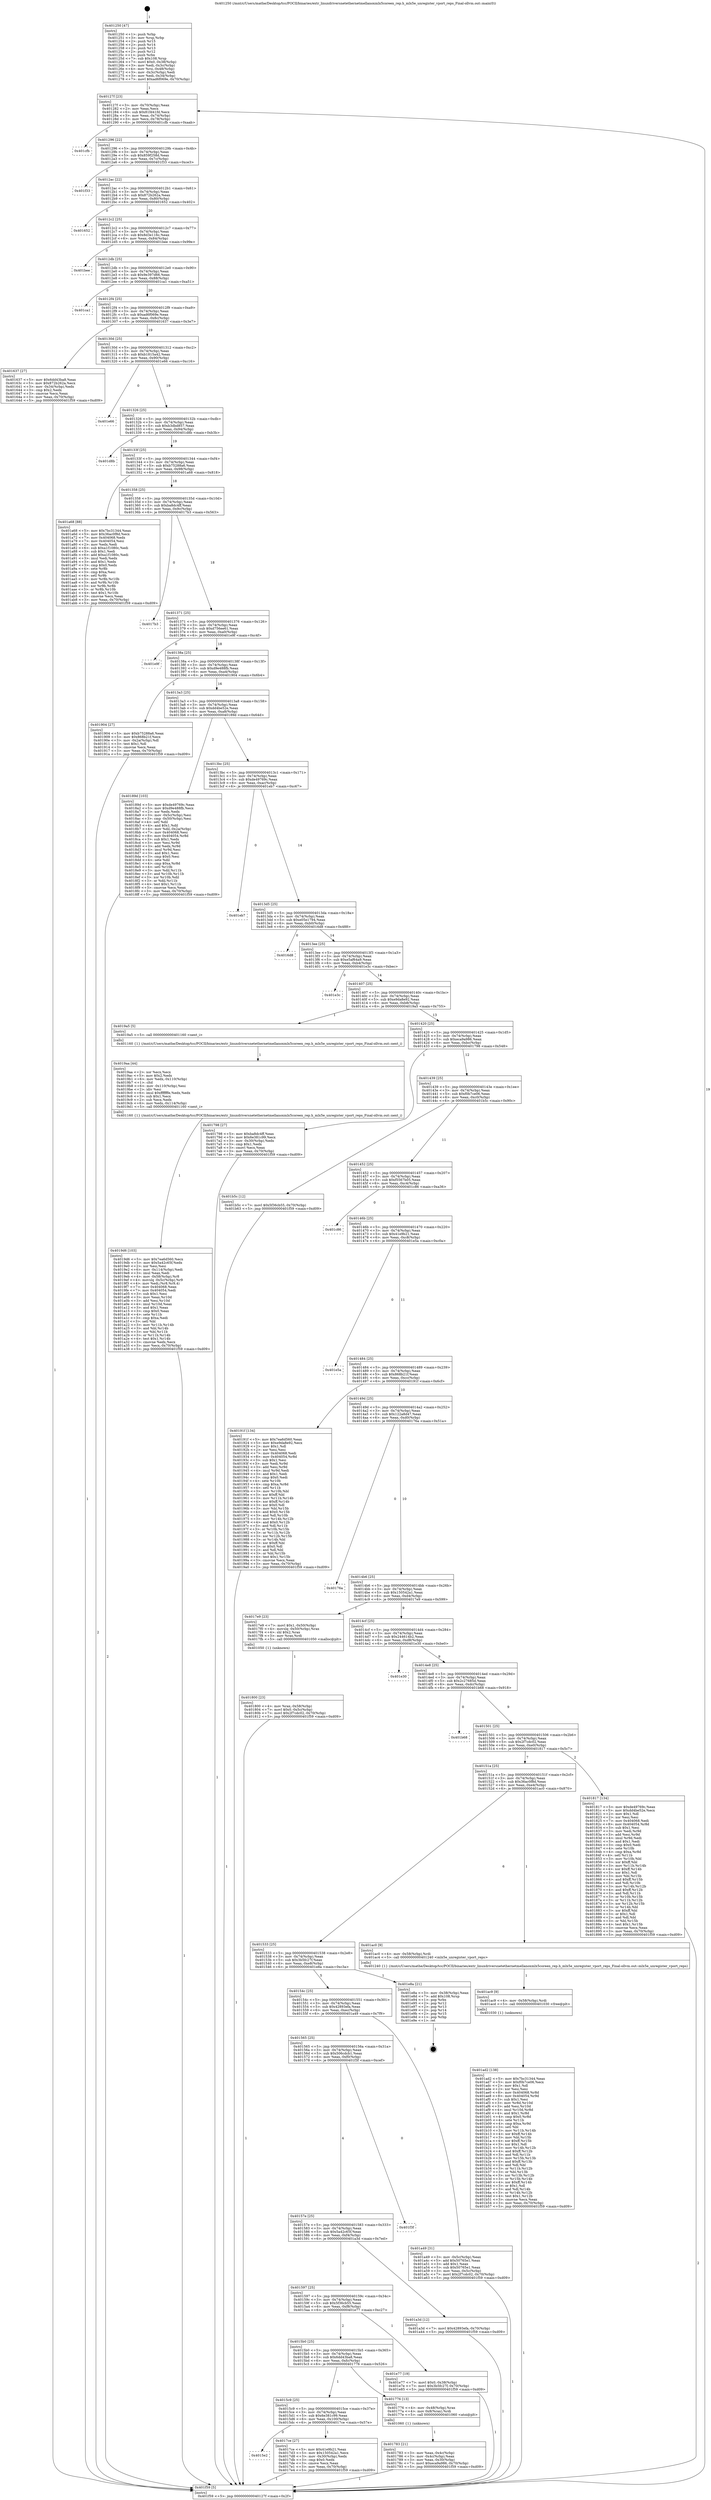 digraph "0x401250" {
  label = "0x401250 (/mnt/c/Users/mathe/Desktop/tcc/POCII/binaries/extr_linuxdriversnetethernetmellanoxmlx5coreen_rep.h_mlx5e_unregister_vport_reps_Final-ollvm.out::main(0))"
  labelloc = "t"
  node[shape=record]

  Entry [label="",width=0.3,height=0.3,shape=circle,fillcolor=black,style=filled]
  "0x40127f" [label="{
     0x40127f [23]\l
     | [instrs]\l
     &nbsp;&nbsp;0x40127f \<+3\>: mov -0x70(%rbp),%eax\l
     &nbsp;&nbsp;0x401282 \<+2\>: mov %eax,%ecx\l
     &nbsp;&nbsp;0x401284 \<+6\>: sub $0x81fd41fd,%ecx\l
     &nbsp;&nbsp;0x40128a \<+3\>: mov %eax,-0x74(%rbp)\l
     &nbsp;&nbsp;0x40128d \<+3\>: mov %ecx,-0x78(%rbp)\l
     &nbsp;&nbsp;0x401290 \<+6\>: je 0000000000401cfb \<main+0xaab\>\l
  }"]
  "0x401cfb" [label="{
     0x401cfb\l
  }", style=dashed]
  "0x401296" [label="{
     0x401296 [22]\l
     | [instrs]\l
     &nbsp;&nbsp;0x401296 \<+5\>: jmp 000000000040129b \<main+0x4b\>\l
     &nbsp;&nbsp;0x40129b \<+3\>: mov -0x74(%rbp),%eax\l
     &nbsp;&nbsp;0x40129e \<+5\>: sub $0x859f258d,%eax\l
     &nbsp;&nbsp;0x4012a3 \<+3\>: mov %eax,-0x7c(%rbp)\l
     &nbsp;&nbsp;0x4012a6 \<+6\>: je 0000000000401f33 \<main+0xce3\>\l
  }"]
  Exit [label="",width=0.3,height=0.3,shape=circle,fillcolor=black,style=filled,peripheries=2]
  "0x401f33" [label="{
     0x401f33\l
  }", style=dashed]
  "0x4012ac" [label="{
     0x4012ac [22]\l
     | [instrs]\l
     &nbsp;&nbsp;0x4012ac \<+5\>: jmp 00000000004012b1 \<main+0x61\>\l
     &nbsp;&nbsp;0x4012b1 \<+3\>: mov -0x74(%rbp),%eax\l
     &nbsp;&nbsp;0x4012b4 \<+5\>: sub $0x872b262a,%eax\l
     &nbsp;&nbsp;0x4012b9 \<+3\>: mov %eax,-0x80(%rbp)\l
     &nbsp;&nbsp;0x4012bc \<+6\>: je 0000000000401652 \<main+0x402\>\l
  }"]
  "0x401ad2" [label="{
     0x401ad2 [138]\l
     | [instrs]\l
     &nbsp;&nbsp;0x401ad2 \<+5\>: mov $0x7bc31344,%eax\l
     &nbsp;&nbsp;0x401ad7 \<+5\>: mov $0xf0b7ce06,%ecx\l
     &nbsp;&nbsp;0x401adc \<+2\>: mov $0x1,%dl\l
     &nbsp;&nbsp;0x401ade \<+2\>: xor %esi,%esi\l
     &nbsp;&nbsp;0x401ae0 \<+8\>: mov 0x404068,%r8d\l
     &nbsp;&nbsp;0x401ae8 \<+8\>: mov 0x404054,%r9d\l
     &nbsp;&nbsp;0x401af0 \<+3\>: sub $0x1,%esi\l
     &nbsp;&nbsp;0x401af3 \<+3\>: mov %r8d,%r10d\l
     &nbsp;&nbsp;0x401af6 \<+3\>: add %esi,%r10d\l
     &nbsp;&nbsp;0x401af9 \<+4\>: imul %r10d,%r8d\l
     &nbsp;&nbsp;0x401afd \<+4\>: and $0x1,%r8d\l
     &nbsp;&nbsp;0x401b01 \<+4\>: cmp $0x0,%r8d\l
     &nbsp;&nbsp;0x401b05 \<+4\>: sete %r11b\l
     &nbsp;&nbsp;0x401b09 \<+4\>: cmp $0xa,%r9d\l
     &nbsp;&nbsp;0x401b0d \<+3\>: setl %bl\l
     &nbsp;&nbsp;0x401b10 \<+3\>: mov %r11b,%r14b\l
     &nbsp;&nbsp;0x401b13 \<+4\>: xor $0xff,%r14b\l
     &nbsp;&nbsp;0x401b17 \<+3\>: mov %bl,%r15b\l
     &nbsp;&nbsp;0x401b1a \<+4\>: xor $0xff,%r15b\l
     &nbsp;&nbsp;0x401b1e \<+3\>: xor $0x1,%dl\l
     &nbsp;&nbsp;0x401b21 \<+3\>: mov %r14b,%r12b\l
     &nbsp;&nbsp;0x401b24 \<+4\>: and $0xff,%r12b\l
     &nbsp;&nbsp;0x401b28 \<+3\>: and %dl,%r11b\l
     &nbsp;&nbsp;0x401b2b \<+3\>: mov %r15b,%r13b\l
     &nbsp;&nbsp;0x401b2e \<+4\>: and $0xff,%r13b\l
     &nbsp;&nbsp;0x401b32 \<+2\>: and %dl,%bl\l
     &nbsp;&nbsp;0x401b34 \<+3\>: or %r11b,%r12b\l
     &nbsp;&nbsp;0x401b37 \<+3\>: or %bl,%r13b\l
     &nbsp;&nbsp;0x401b3a \<+3\>: xor %r13b,%r12b\l
     &nbsp;&nbsp;0x401b3d \<+3\>: or %r15b,%r14b\l
     &nbsp;&nbsp;0x401b40 \<+4\>: xor $0xff,%r14b\l
     &nbsp;&nbsp;0x401b44 \<+3\>: or $0x1,%dl\l
     &nbsp;&nbsp;0x401b47 \<+3\>: and %dl,%r14b\l
     &nbsp;&nbsp;0x401b4a \<+3\>: or %r14b,%r12b\l
     &nbsp;&nbsp;0x401b4d \<+4\>: test $0x1,%r12b\l
     &nbsp;&nbsp;0x401b51 \<+3\>: cmovne %ecx,%eax\l
     &nbsp;&nbsp;0x401b54 \<+3\>: mov %eax,-0x70(%rbp)\l
     &nbsp;&nbsp;0x401b57 \<+5\>: jmp 0000000000401f59 \<main+0xd09\>\l
  }"]
  "0x401652" [label="{
     0x401652\l
  }", style=dashed]
  "0x4012c2" [label="{
     0x4012c2 [25]\l
     | [instrs]\l
     &nbsp;&nbsp;0x4012c2 \<+5\>: jmp 00000000004012c7 \<main+0x77\>\l
     &nbsp;&nbsp;0x4012c7 \<+3\>: mov -0x74(%rbp),%eax\l
     &nbsp;&nbsp;0x4012ca \<+5\>: sub $0x8d3e116c,%eax\l
     &nbsp;&nbsp;0x4012cf \<+6\>: mov %eax,-0x84(%rbp)\l
     &nbsp;&nbsp;0x4012d5 \<+6\>: je 0000000000401bee \<main+0x99e\>\l
  }"]
  "0x401ac9" [label="{
     0x401ac9 [9]\l
     | [instrs]\l
     &nbsp;&nbsp;0x401ac9 \<+4\>: mov -0x58(%rbp),%rdi\l
     &nbsp;&nbsp;0x401acd \<+5\>: call 0000000000401030 \<free@plt\>\l
     | [calls]\l
     &nbsp;&nbsp;0x401030 \{1\} (unknown)\l
  }"]
  "0x401bee" [label="{
     0x401bee\l
  }", style=dashed]
  "0x4012db" [label="{
     0x4012db [25]\l
     | [instrs]\l
     &nbsp;&nbsp;0x4012db \<+5\>: jmp 00000000004012e0 \<main+0x90\>\l
     &nbsp;&nbsp;0x4012e0 \<+3\>: mov -0x74(%rbp),%eax\l
     &nbsp;&nbsp;0x4012e3 \<+5\>: sub $0x9e397d66,%eax\l
     &nbsp;&nbsp;0x4012e8 \<+6\>: mov %eax,-0x88(%rbp)\l
     &nbsp;&nbsp;0x4012ee \<+6\>: je 0000000000401ca1 \<main+0xa51\>\l
  }"]
  "0x4019d6" [label="{
     0x4019d6 [103]\l
     | [instrs]\l
     &nbsp;&nbsp;0x4019d6 \<+5\>: mov $0x7ea6d560,%ecx\l
     &nbsp;&nbsp;0x4019db \<+5\>: mov $0x5a42c65f,%edx\l
     &nbsp;&nbsp;0x4019e0 \<+2\>: xor %esi,%esi\l
     &nbsp;&nbsp;0x4019e2 \<+6\>: mov -0x114(%rbp),%edi\l
     &nbsp;&nbsp;0x4019e8 \<+3\>: imul %eax,%edi\l
     &nbsp;&nbsp;0x4019eb \<+4\>: mov -0x58(%rbp),%r8\l
     &nbsp;&nbsp;0x4019ef \<+4\>: movslq -0x5c(%rbp),%r9\l
     &nbsp;&nbsp;0x4019f3 \<+4\>: mov %edi,(%r8,%r9,4)\l
     &nbsp;&nbsp;0x4019f7 \<+7\>: mov 0x404068,%eax\l
     &nbsp;&nbsp;0x4019fe \<+7\>: mov 0x404054,%edi\l
     &nbsp;&nbsp;0x401a05 \<+3\>: sub $0x1,%esi\l
     &nbsp;&nbsp;0x401a08 \<+3\>: mov %eax,%r10d\l
     &nbsp;&nbsp;0x401a0b \<+3\>: add %esi,%r10d\l
     &nbsp;&nbsp;0x401a0e \<+4\>: imul %r10d,%eax\l
     &nbsp;&nbsp;0x401a12 \<+3\>: and $0x1,%eax\l
     &nbsp;&nbsp;0x401a15 \<+3\>: cmp $0x0,%eax\l
     &nbsp;&nbsp;0x401a18 \<+4\>: sete %r11b\l
     &nbsp;&nbsp;0x401a1c \<+3\>: cmp $0xa,%edi\l
     &nbsp;&nbsp;0x401a1f \<+3\>: setl %bl\l
     &nbsp;&nbsp;0x401a22 \<+3\>: mov %r11b,%r14b\l
     &nbsp;&nbsp;0x401a25 \<+3\>: and %bl,%r14b\l
     &nbsp;&nbsp;0x401a28 \<+3\>: xor %bl,%r11b\l
     &nbsp;&nbsp;0x401a2b \<+3\>: or %r11b,%r14b\l
     &nbsp;&nbsp;0x401a2e \<+4\>: test $0x1,%r14b\l
     &nbsp;&nbsp;0x401a32 \<+3\>: cmovne %edx,%ecx\l
     &nbsp;&nbsp;0x401a35 \<+3\>: mov %ecx,-0x70(%rbp)\l
     &nbsp;&nbsp;0x401a38 \<+5\>: jmp 0000000000401f59 \<main+0xd09\>\l
  }"]
  "0x401ca1" [label="{
     0x401ca1\l
  }", style=dashed]
  "0x4012f4" [label="{
     0x4012f4 [25]\l
     | [instrs]\l
     &nbsp;&nbsp;0x4012f4 \<+5\>: jmp 00000000004012f9 \<main+0xa9\>\l
     &nbsp;&nbsp;0x4012f9 \<+3\>: mov -0x74(%rbp),%eax\l
     &nbsp;&nbsp;0x4012fc \<+5\>: sub $0xad6f069e,%eax\l
     &nbsp;&nbsp;0x401301 \<+6\>: mov %eax,-0x8c(%rbp)\l
     &nbsp;&nbsp;0x401307 \<+6\>: je 0000000000401637 \<main+0x3e7\>\l
  }"]
  "0x4019aa" [label="{
     0x4019aa [44]\l
     | [instrs]\l
     &nbsp;&nbsp;0x4019aa \<+2\>: xor %ecx,%ecx\l
     &nbsp;&nbsp;0x4019ac \<+5\>: mov $0x2,%edx\l
     &nbsp;&nbsp;0x4019b1 \<+6\>: mov %edx,-0x110(%rbp)\l
     &nbsp;&nbsp;0x4019b7 \<+1\>: cltd\l
     &nbsp;&nbsp;0x4019b8 \<+6\>: mov -0x110(%rbp),%esi\l
     &nbsp;&nbsp;0x4019be \<+2\>: idiv %esi\l
     &nbsp;&nbsp;0x4019c0 \<+6\>: imul $0xfffffffe,%edx,%edx\l
     &nbsp;&nbsp;0x4019c6 \<+3\>: sub $0x1,%ecx\l
     &nbsp;&nbsp;0x4019c9 \<+2\>: sub %ecx,%edx\l
     &nbsp;&nbsp;0x4019cb \<+6\>: mov %edx,-0x114(%rbp)\l
     &nbsp;&nbsp;0x4019d1 \<+5\>: call 0000000000401160 \<next_i\>\l
     | [calls]\l
     &nbsp;&nbsp;0x401160 \{1\} (/mnt/c/Users/mathe/Desktop/tcc/POCII/binaries/extr_linuxdriversnetethernetmellanoxmlx5coreen_rep.h_mlx5e_unregister_vport_reps_Final-ollvm.out::next_i)\l
  }"]
  "0x401637" [label="{
     0x401637 [27]\l
     | [instrs]\l
     &nbsp;&nbsp;0x401637 \<+5\>: mov $0x6dd43ba8,%eax\l
     &nbsp;&nbsp;0x40163c \<+5\>: mov $0x872b262a,%ecx\l
     &nbsp;&nbsp;0x401641 \<+3\>: mov -0x34(%rbp),%edx\l
     &nbsp;&nbsp;0x401644 \<+3\>: cmp $0x2,%edx\l
     &nbsp;&nbsp;0x401647 \<+3\>: cmovne %ecx,%eax\l
     &nbsp;&nbsp;0x40164a \<+3\>: mov %eax,-0x70(%rbp)\l
     &nbsp;&nbsp;0x40164d \<+5\>: jmp 0000000000401f59 \<main+0xd09\>\l
  }"]
  "0x40130d" [label="{
     0x40130d [25]\l
     | [instrs]\l
     &nbsp;&nbsp;0x40130d \<+5\>: jmp 0000000000401312 \<main+0xc2\>\l
     &nbsp;&nbsp;0x401312 \<+3\>: mov -0x74(%rbp),%eax\l
     &nbsp;&nbsp;0x401315 \<+5\>: sub $0xb1815a42,%eax\l
     &nbsp;&nbsp;0x40131a \<+6\>: mov %eax,-0x90(%rbp)\l
     &nbsp;&nbsp;0x401320 \<+6\>: je 0000000000401e66 \<main+0xc16\>\l
  }"]
  "0x401f59" [label="{
     0x401f59 [5]\l
     | [instrs]\l
     &nbsp;&nbsp;0x401f59 \<+5\>: jmp 000000000040127f \<main+0x2f\>\l
  }"]
  "0x401250" [label="{
     0x401250 [47]\l
     | [instrs]\l
     &nbsp;&nbsp;0x401250 \<+1\>: push %rbp\l
     &nbsp;&nbsp;0x401251 \<+3\>: mov %rsp,%rbp\l
     &nbsp;&nbsp;0x401254 \<+2\>: push %r15\l
     &nbsp;&nbsp;0x401256 \<+2\>: push %r14\l
     &nbsp;&nbsp;0x401258 \<+2\>: push %r13\l
     &nbsp;&nbsp;0x40125a \<+2\>: push %r12\l
     &nbsp;&nbsp;0x40125c \<+1\>: push %rbx\l
     &nbsp;&nbsp;0x40125d \<+7\>: sub $0x108,%rsp\l
     &nbsp;&nbsp;0x401264 \<+7\>: movl $0x0,-0x38(%rbp)\l
     &nbsp;&nbsp;0x40126b \<+3\>: mov %edi,-0x3c(%rbp)\l
     &nbsp;&nbsp;0x40126e \<+4\>: mov %rsi,-0x48(%rbp)\l
     &nbsp;&nbsp;0x401272 \<+3\>: mov -0x3c(%rbp),%edi\l
     &nbsp;&nbsp;0x401275 \<+3\>: mov %edi,-0x34(%rbp)\l
     &nbsp;&nbsp;0x401278 \<+7\>: movl $0xad6f069e,-0x70(%rbp)\l
  }"]
  "0x401800" [label="{
     0x401800 [23]\l
     | [instrs]\l
     &nbsp;&nbsp;0x401800 \<+4\>: mov %rax,-0x58(%rbp)\l
     &nbsp;&nbsp;0x401804 \<+7\>: movl $0x0,-0x5c(%rbp)\l
     &nbsp;&nbsp;0x40180b \<+7\>: movl $0x2f7cdc02,-0x70(%rbp)\l
     &nbsp;&nbsp;0x401812 \<+5\>: jmp 0000000000401f59 \<main+0xd09\>\l
  }"]
  "0x401e66" [label="{
     0x401e66\l
  }", style=dashed]
  "0x401326" [label="{
     0x401326 [25]\l
     | [instrs]\l
     &nbsp;&nbsp;0x401326 \<+5\>: jmp 000000000040132b \<main+0xdb\>\l
     &nbsp;&nbsp;0x40132b \<+3\>: mov -0x74(%rbp),%eax\l
     &nbsp;&nbsp;0x40132e \<+5\>: sub $0xb3dbd857,%eax\l
     &nbsp;&nbsp;0x401333 \<+6\>: mov %eax,-0x94(%rbp)\l
     &nbsp;&nbsp;0x401339 \<+6\>: je 0000000000401d8b \<main+0xb3b\>\l
  }"]
  "0x4015e2" [label="{
     0x4015e2\l
  }", style=dashed]
  "0x401d8b" [label="{
     0x401d8b\l
  }", style=dashed]
  "0x40133f" [label="{
     0x40133f [25]\l
     | [instrs]\l
     &nbsp;&nbsp;0x40133f \<+5\>: jmp 0000000000401344 \<main+0xf4\>\l
     &nbsp;&nbsp;0x401344 \<+3\>: mov -0x74(%rbp),%eax\l
     &nbsp;&nbsp;0x401347 \<+5\>: sub $0xb75288a6,%eax\l
     &nbsp;&nbsp;0x40134c \<+6\>: mov %eax,-0x98(%rbp)\l
     &nbsp;&nbsp;0x401352 \<+6\>: je 0000000000401a68 \<main+0x818\>\l
  }"]
  "0x4017ce" [label="{
     0x4017ce [27]\l
     | [instrs]\l
     &nbsp;&nbsp;0x4017ce \<+5\>: mov $0x41e9b21,%eax\l
     &nbsp;&nbsp;0x4017d3 \<+5\>: mov $0x150542a1,%ecx\l
     &nbsp;&nbsp;0x4017d8 \<+3\>: mov -0x30(%rbp),%edx\l
     &nbsp;&nbsp;0x4017db \<+3\>: cmp $0x0,%edx\l
     &nbsp;&nbsp;0x4017de \<+3\>: cmove %ecx,%eax\l
     &nbsp;&nbsp;0x4017e1 \<+3\>: mov %eax,-0x70(%rbp)\l
     &nbsp;&nbsp;0x4017e4 \<+5\>: jmp 0000000000401f59 \<main+0xd09\>\l
  }"]
  "0x401a68" [label="{
     0x401a68 [88]\l
     | [instrs]\l
     &nbsp;&nbsp;0x401a68 \<+5\>: mov $0x7bc31344,%eax\l
     &nbsp;&nbsp;0x401a6d \<+5\>: mov $0x36ac0f8d,%ecx\l
     &nbsp;&nbsp;0x401a72 \<+7\>: mov 0x404068,%edx\l
     &nbsp;&nbsp;0x401a79 \<+7\>: mov 0x404054,%esi\l
     &nbsp;&nbsp;0x401a80 \<+2\>: mov %edx,%edi\l
     &nbsp;&nbsp;0x401a82 \<+6\>: sub $0xa1f1080c,%edi\l
     &nbsp;&nbsp;0x401a88 \<+3\>: sub $0x1,%edi\l
     &nbsp;&nbsp;0x401a8b \<+6\>: add $0xa1f1080c,%edi\l
     &nbsp;&nbsp;0x401a91 \<+3\>: imul %edi,%edx\l
     &nbsp;&nbsp;0x401a94 \<+3\>: and $0x1,%edx\l
     &nbsp;&nbsp;0x401a97 \<+3\>: cmp $0x0,%edx\l
     &nbsp;&nbsp;0x401a9a \<+4\>: sete %r8b\l
     &nbsp;&nbsp;0x401a9e \<+3\>: cmp $0xa,%esi\l
     &nbsp;&nbsp;0x401aa1 \<+4\>: setl %r9b\l
     &nbsp;&nbsp;0x401aa5 \<+3\>: mov %r8b,%r10b\l
     &nbsp;&nbsp;0x401aa8 \<+3\>: and %r9b,%r10b\l
     &nbsp;&nbsp;0x401aab \<+3\>: xor %r9b,%r8b\l
     &nbsp;&nbsp;0x401aae \<+3\>: or %r8b,%r10b\l
     &nbsp;&nbsp;0x401ab1 \<+4\>: test $0x1,%r10b\l
     &nbsp;&nbsp;0x401ab5 \<+3\>: cmovne %ecx,%eax\l
     &nbsp;&nbsp;0x401ab8 \<+3\>: mov %eax,-0x70(%rbp)\l
     &nbsp;&nbsp;0x401abb \<+5\>: jmp 0000000000401f59 \<main+0xd09\>\l
  }"]
  "0x401358" [label="{
     0x401358 [25]\l
     | [instrs]\l
     &nbsp;&nbsp;0x401358 \<+5\>: jmp 000000000040135d \<main+0x10d\>\l
     &nbsp;&nbsp;0x40135d \<+3\>: mov -0x74(%rbp),%eax\l
     &nbsp;&nbsp;0x401360 \<+5\>: sub $0xba8dc4ff,%eax\l
     &nbsp;&nbsp;0x401365 \<+6\>: mov %eax,-0x9c(%rbp)\l
     &nbsp;&nbsp;0x40136b \<+6\>: je 00000000004017b3 \<main+0x563\>\l
  }"]
  "0x401783" [label="{
     0x401783 [21]\l
     | [instrs]\l
     &nbsp;&nbsp;0x401783 \<+3\>: mov %eax,-0x4c(%rbp)\l
     &nbsp;&nbsp;0x401786 \<+3\>: mov -0x4c(%rbp),%eax\l
     &nbsp;&nbsp;0x401789 \<+3\>: mov %eax,-0x30(%rbp)\l
     &nbsp;&nbsp;0x40178c \<+7\>: movl $0xeca9a986,-0x70(%rbp)\l
     &nbsp;&nbsp;0x401793 \<+5\>: jmp 0000000000401f59 \<main+0xd09\>\l
  }"]
  "0x4017b3" [label="{
     0x4017b3\l
  }", style=dashed]
  "0x401371" [label="{
     0x401371 [25]\l
     | [instrs]\l
     &nbsp;&nbsp;0x401371 \<+5\>: jmp 0000000000401376 \<main+0x126\>\l
     &nbsp;&nbsp;0x401376 \<+3\>: mov -0x74(%rbp),%eax\l
     &nbsp;&nbsp;0x401379 \<+5\>: sub $0xd756ee61,%eax\l
     &nbsp;&nbsp;0x40137e \<+6\>: mov %eax,-0xa0(%rbp)\l
     &nbsp;&nbsp;0x401384 \<+6\>: je 0000000000401e9f \<main+0xc4f\>\l
  }"]
  "0x4015c9" [label="{
     0x4015c9 [25]\l
     | [instrs]\l
     &nbsp;&nbsp;0x4015c9 \<+5\>: jmp 00000000004015ce \<main+0x37e\>\l
     &nbsp;&nbsp;0x4015ce \<+3\>: mov -0x74(%rbp),%eax\l
     &nbsp;&nbsp;0x4015d1 \<+5\>: sub $0x6e381c99,%eax\l
     &nbsp;&nbsp;0x4015d6 \<+6\>: mov %eax,-0x100(%rbp)\l
     &nbsp;&nbsp;0x4015dc \<+6\>: je 00000000004017ce \<main+0x57e\>\l
  }"]
  "0x401e9f" [label="{
     0x401e9f\l
  }", style=dashed]
  "0x40138a" [label="{
     0x40138a [25]\l
     | [instrs]\l
     &nbsp;&nbsp;0x40138a \<+5\>: jmp 000000000040138f \<main+0x13f\>\l
     &nbsp;&nbsp;0x40138f \<+3\>: mov -0x74(%rbp),%eax\l
     &nbsp;&nbsp;0x401392 \<+5\>: sub $0xd9e488fb,%eax\l
     &nbsp;&nbsp;0x401397 \<+6\>: mov %eax,-0xa4(%rbp)\l
     &nbsp;&nbsp;0x40139d \<+6\>: je 0000000000401904 \<main+0x6b4\>\l
  }"]
  "0x401776" [label="{
     0x401776 [13]\l
     | [instrs]\l
     &nbsp;&nbsp;0x401776 \<+4\>: mov -0x48(%rbp),%rax\l
     &nbsp;&nbsp;0x40177a \<+4\>: mov 0x8(%rax),%rdi\l
     &nbsp;&nbsp;0x40177e \<+5\>: call 0000000000401060 \<atoi@plt\>\l
     | [calls]\l
     &nbsp;&nbsp;0x401060 \{1\} (unknown)\l
  }"]
  "0x401904" [label="{
     0x401904 [27]\l
     | [instrs]\l
     &nbsp;&nbsp;0x401904 \<+5\>: mov $0xb75288a6,%eax\l
     &nbsp;&nbsp;0x401909 \<+5\>: mov $0x868b21f,%ecx\l
     &nbsp;&nbsp;0x40190e \<+3\>: mov -0x2a(%rbp),%dl\l
     &nbsp;&nbsp;0x401911 \<+3\>: test $0x1,%dl\l
     &nbsp;&nbsp;0x401914 \<+3\>: cmovne %ecx,%eax\l
     &nbsp;&nbsp;0x401917 \<+3\>: mov %eax,-0x70(%rbp)\l
     &nbsp;&nbsp;0x40191a \<+5\>: jmp 0000000000401f59 \<main+0xd09\>\l
  }"]
  "0x4013a3" [label="{
     0x4013a3 [25]\l
     | [instrs]\l
     &nbsp;&nbsp;0x4013a3 \<+5\>: jmp 00000000004013a8 \<main+0x158\>\l
     &nbsp;&nbsp;0x4013a8 \<+3\>: mov -0x74(%rbp),%eax\l
     &nbsp;&nbsp;0x4013ab \<+5\>: sub $0xdd4be52e,%eax\l
     &nbsp;&nbsp;0x4013b0 \<+6\>: mov %eax,-0xa8(%rbp)\l
     &nbsp;&nbsp;0x4013b6 \<+6\>: je 000000000040189d \<main+0x64d\>\l
  }"]
  "0x4015b0" [label="{
     0x4015b0 [25]\l
     | [instrs]\l
     &nbsp;&nbsp;0x4015b0 \<+5\>: jmp 00000000004015b5 \<main+0x365\>\l
     &nbsp;&nbsp;0x4015b5 \<+3\>: mov -0x74(%rbp),%eax\l
     &nbsp;&nbsp;0x4015b8 \<+5\>: sub $0x6dd43ba8,%eax\l
     &nbsp;&nbsp;0x4015bd \<+6\>: mov %eax,-0xfc(%rbp)\l
     &nbsp;&nbsp;0x4015c3 \<+6\>: je 0000000000401776 \<main+0x526\>\l
  }"]
  "0x40189d" [label="{
     0x40189d [103]\l
     | [instrs]\l
     &nbsp;&nbsp;0x40189d \<+5\>: mov $0xde49769c,%eax\l
     &nbsp;&nbsp;0x4018a2 \<+5\>: mov $0xd9e488fb,%ecx\l
     &nbsp;&nbsp;0x4018a7 \<+2\>: xor %edx,%edx\l
     &nbsp;&nbsp;0x4018a9 \<+3\>: mov -0x5c(%rbp),%esi\l
     &nbsp;&nbsp;0x4018ac \<+3\>: cmp -0x50(%rbp),%esi\l
     &nbsp;&nbsp;0x4018af \<+4\>: setl %dil\l
     &nbsp;&nbsp;0x4018b3 \<+4\>: and $0x1,%dil\l
     &nbsp;&nbsp;0x4018b7 \<+4\>: mov %dil,-0x2a(%rbp)\l
     &nbsp;&nbsp;0x4018bb \<+7\>: mov 0x404068,%esi\l
     &nbsp;&nbsp;0x4018c2 \<+8\>: mov 0x404054,%r8d\l
     &nbsp;&nbsp;0x4018ca \<+3\>: sub $0x1,%edx\l
     &nbsp;&nbsp;0x4018cd \<+3\>: mov %esi,%r9d\l
     &nbsp;&nbsp;0x4018d0 \<+3\>: add %edx,%r9d\l
     &nbsp;&nbsp;0x4018d3 \<+4\>: imul %r9d,%esi\l
     &nbsp;&nbsp;0x4018d7 \<+3\>: and $0x1,%esi\l
     &nbsp;&nbsp;0x4018da \<+3\>: cmp $0x0,%esi\l
     &nbsp;&nbsp;0x4018dd \<+4\>: sete %dil\l
     &nbsp;&nbsp;0x4018e1 \<+4\>: cmp $0xa,%r8d\l
     &nbsp;&nbsp;0x4018e5 \<+4\>: setl %r10b\l
     &nbsp;&nbsp;0x4018e9 \<+3\>: mov %dil,%r11b\l
     &nbsp;&nbsp;0x4018ec \<+3\>: and %r10b,%r11b\l
     &nbsp;&nbsp;0x4018ef \<+3\>: xor %r10b,%dil\l
     &nbsp;&nbsp;0x4018f2 \<+3\>: or %dil,%r11b\l
     &nbsp;&nbsp;0x4018f5 \<+4\>: test $0x1,%r11b\l
     &nbsp;&nbsp;0x4018f9 \<+3\>: cmovne %ecx,%eax\l
     &nbsp;&nbsp;0x4018fc \<+3\>: mov %eax,-0x70(%rbp)\l
     &nbsp;&nbsp;0x4018ff \<+5\>: jmp 0000000000401f59 \<main+0xd09\>\l
  }"]
  "0x4013bc" [label="{
     0x4013bc [25]\l
     | [instrs]\l
     &nbsp;&nbsp;0x4013bc \<+5\>: jmp 00000000004013c1 \<main+0x171\>\l
     &nbsp;&nbsp;0x4013c1 \<+3\>: mov -0x74(%rbp),%eax\l
     &nbsp;&nbsp;0x4013c4 \<+5\>: sub $0xde49769c,%eax\l
     &nbsp;&nbsp;0x4013c9 \<+6\>: mov %eax,-0xac(%rbp)\l
     &nbsp;&nbsp;0x4013cf \<+6\>: je 0000000000401eb7 \<main+0xc67\>\l
  }"]
  "0x401e77" [label="{
     0x401e77 [19]\l
     | [instrs]\l
     &nbsp;&nbsp;0x401e77 \<+7\>: movl $0x0,-0x38(%rbp)\l
     &nbsp;&nbsp;0x401e7e \<+7\>: movl $0x3b5fc27f,-0x70(%rbp)\l
     &nbsp;&nbsp;0x401e85 \<+5\>: jmp 0000000000401f59 \<main+0xd09\>\l
  }"]
  "0x401eb7" [label="{
     0x401eb7\l
  }", style=dashed]
  "0x4013d5" [label="{
     0x4013d5 [25]\l
     | [instrs]\l
     &nbsp;&nbsp;0x4013d5 \<+5\>: jmp 00000000004013da \<main+0x18a\>\l
     &nbsp;&nbsp;0x4013da \<+3\>: mov -0x74(%rbp),%eax\l
     &nbsp;&nbsp;0x4013dd \<+5\>: sub $0xe05e1794,%eax\l
     &nbsp;&nbsp;0x4013e2 \<+6\>: mov %eax,-0xb0(%rbp)\l
     &nbsp;&nbsp;0x4013e8 \<+6\>: je 00000000004016d8 \<main+0x488\>\l
  }"]
  "0x401597" [label="{
     0x401597 [25]\l
     | [instrs]\l
     &nbsp;&nbsp;0x401597 \<+5\>: jmp 000000000040159c \<main+0x34c\>\l
     &nbsp;&nbsp;0x40159c \<+3\>: mov -0x74(%rbp),%eax\l
     &nbsp;&nbsp;0x40159f \<+5\>: sub $0x5f36cb55,%eax\l
     &nbsp;&nbsp;0x4015a4 \<+6\>: mov %eax,-0xf8(%rbp)\l
     &nbsp;&nbsp;0x4015aa \<+6\>: je 0000000000401e77 \<main+0xc27\>\l
  }"]
  "0x4016d8" [label="{
     0x4016d8\l
  }", style=dashed]
  "0x4013ee" [label="{
     0x4013ee [25]\l
     | [instrs]\l
     &nbsp;&nbsp;0x4013ee \<+5\>: jmp 00000000004013f3 \<main+0x1a3\>\l
     &nbsp;&nbsp;0x4013f3 \<+3\>: mov -0x74(%rbp),%eax\l
     &nbsp;&nbsp;0x4013f6 \<+5\>: sub $0xe5af64a9,%eax\l
     &nbsp;&nbsp;0x4013fb \<+6\>: mov %eax,-0xb4(%rbp)\l
     &nbsp;&nbsp;0x401401 \<+6\>: je 0000000000401e3c \<main+0xbec\>\l
  }"]
  "0x401a3d" [label="{
     0x401a3d [12]\l
     | [instrs]\l
     &nbsp;&nbsp;0x401a3d \<+7\>: movl $0x42893efa,-0x70(%rbp)\l
     &nbsp;&nbsp;0x401a44 \<+5\>: jmp 0000000000401f59 \<main+0xd09\>\l
  }"]
  "0x401e3c" [label="{
     0x401e3c\l
  }", style=dashed]
  "0x401407" [label="{
     0x401407 [25]\l
     | [instrs]\l
     &nbsp;&nbsp;0x401407 \<+5\>: jmp 000000000040140c \<main+0x1bc\>\l
     &nbsp;&nbsp;0x40140c \<+3\>: mov -0x74(%rbp),%eax\l
     &nbsp;&nbsp;0x40140f \<+5\>: sub $0xe9da8e92,%eax\l
     &nbsp;&nbsp;0x401414 \<+6\>: mov %eax,-0xb8(%rbp)\l
     &nbsp;&nbsp;0x40141a \<+6\>: je 00000000004019a5 \<main+0x755\>\l
  }"]
  "0x40157e" [label="{
     0x40157e [25]\l
     | [instrs]\l
     &nbsp;&nbsp;0x40157e \<+5\>: jmp 0000000000401583 \<main+0x333\>\l
     &nbsp;&nbsp;0x401583 \<+3\>: mov -0x74(%rbp),%eax\l
     &nbsp;&nbsp;0x401586 \<+5\>: sub $0x5a42c65f,%eax\l
     &nbsp;&nbsp;0x40158b \<+6\>: mov %eax,-0xf4(%rbp)\l
     &nbsp;&nbsp;0x401591 \<+6\>: je 0000000000401a3d \<main+0x7ed\>\l
  }"]
  "0x4019a5" [label="{
     0x4019a5 [5]\l
     | [instrs]\l
     &nbsp;&nbsp;0x4019a5 \<+5\>: call 0000000000401160 \<next_i\>\l
     | [calls]\l
     &nbsp;&nbsp;0x401160 \{1\} (/mnt/c/Users/mathe/Desktop/tcc/POCII/binaries/extr_linuxdriversnetethernetmellanoxmlx5coreen_rep.h_mlx5e_unregister_vport_reps_Final-ollvm.out::next_i)\l
  }"]
  "0x401420" [label="{
     0x401420 [25]\l
     | [instrs]\l
     &nbsp;&nbsp;0x401420 \<+5\>: jmp 0000000000401425 \<main+0x1d5\>\l
     &nbsp;&nbsp;0x401425 \<+3\>: mov -0x74(%rbp),%eax\l
     &nbsp;&nbsp;0x401428 \<+5\>: sub $0xeca9a986,%eax\l
     &nbsp;&nbsp;0x40142d \<+6\>: mov %eax,-0xbc(%rbp)\l
     &nbsp;&nbsp;0x401433 \<+6\>: je 0000000000401798 \<main+0x548\>\l
  }"]
  "0x401f3f" [label="{
     0x401f3f\l
  }", style=dashed]
  "0x401798" [label="{
     0x401798 [27]\l
     | [instrs]\l
     &nbsp;&nbsp;0x401798 \<+5\>: mov $0xba8dc4ff,%eax\l
     &nbsp;&nbsp;0x40179d \<+5\>: mov $0x6e381c99,%ecx\l
     &nbsp;&nbsp;0x4017a2 \<+3\>: mov -0x30(%rbp),%edx\l
     &nbsp;&nbsp;0x4017a5 \<+3\>: cmp $0x1,%edx\l
     &nbsp;&nbsp;0x4017a8 \<+3\>: cmovl %ecx,%eax\l
     &nbsp;&nbsp;0x4017ab \<+3\>: mov %eax,-0x70(%rbp)\l
     &nbsp;&nbsp;0x4017ae \<+5\>: jmp 0000000000401f59 \<main+0xd09\>\l
  }"]
  "0x401439" [label="{
     0x401439 [25]\l
     | [instrs]\l
     &nbsp;&nbsp;0x401439 \<+5\>: jmp 000000000040143e \<main+0x1ee\>\l
     &nbsp;&nbsp;0x40143e \<+3\>: mov -0x74(%rbp),%eax\l
     &nbsp;&nbsp;0x401441 \<+5\>: sub $0xf0b7ce06,%eax\l
     &nbsp;&nbsp;0x401446 \<+6\>: mov %eax,-0xc0(%rbp)\l
     &nbsp;&nbsp;0x40144c \<+6\>: je 0000000000401b5c \<main+0x90c\>\l
  }"]
  "0x401565" [label="{
     0x401565 [25]\l
     | [instrs]\l
     &nbsp;&nbsp;0x401565 \<+5\>: jmp 000000000040156a \<main+0x31a\>\l
     &nbsp;&nbsp;0x40156a \<+3\>: mov -0x74(%rbp),%eax\l
     &nbsp;&nbsp;0x40156d \<+5\>: sub $0x506cdcb1,%eax\l
     &nbsp;&nbsp;0x401572 \<+6\>: mov %eax,-0xf0(%rbp)\l
     &nbsp;&nbsp;0x401578 \<+6\>: je 0000000000401f3f \<main+0xcef\>\l
  }"]
  "0x401b5c" [label="{
     0x401b5c [12]\l
     | [instrs]\l
     &nbsp;&nbsp;0x401b5c \<+7\>: movl $0x5f36cb55,-0x70(%rbp)\l
     &nbsp;&nbsp;0x401b63 \<+5\>: jmp 0000000000401f59 \<main+0xd09\>\l
  }"]
  "0x401452" [label="{
     0x401452 [25]\l
     | [instrs]\l
     &nbsp;&nbsp;0x401452 \<+5\>: jmp 0000000000401457 \<main+0x207\>\l
     &nbsp;&nbsp;0x401457 \<+3\>: mov -0x74(%rbp),%eax\l
     &nbsp;&nbsp;0x40145a \<+5\>: sub $0xf5567b05,%eax\l
     &nbsp;&nbsp;0x40145f \<+6\>: mov %eax,-0xc4(%rbp)\l
     &nbsp;&nbsp;0x401465 \<+6\>: je 0000000000401c86 \<main+0xa36\>\l
  }"]
  "0x401a49" [label="{
     0x401a49 [31]\l
     | [instrs]\l
     &nbsp;&nbsp;0x401a49 \<+3\>: mov -0x5c(%rbp),%eax\l
     &nbsp;&nbsp;0x401a4c \<+5\>: add $0x50765e1,%eax\l
     &nbsp;&nbsp;0x401a51 \<+3\>: add $0x1,%eax\l
     &nbsp;&nbsp;0x401a54 \<+5\>: sub $0x50765e1,%eax\l
     &nbsp;&nbsp;0x401a59 \<+3\>: mov %eax,-0x5c(%rbp)\l
     &nbsp;&nbsp;0x401a5c \<+7\>: movl $0x2f7cdc02,-0x70(%rbp)\l
     &nbsp;&nbsp;0x401a63 \<+5\>: jmp 0000000000401f59 \<main+0xd09\>\l
  }"]
  "0x401c86" [label="{
     0x401c86\l
  }", style=dashed]
  "0x40146b" [label="{
     0x40146b [25]\l
     | [instrs]\l
     &nbsp;&nbsp;0x40146b \<+5\>: jmp 0000000000401470 \<main+0x220\>\l
     &nbsp;&nbsp;0x401470 \<+3\>: mov -0x74(%rbp),%eax\l
     &nbsp;&nbsp;0x401473 \<+5\>: sub $0x41e9b21,%eax\l
     &nbsp;&nbsp;0x401478 \<+6\>: mov %eax,-0xc8(%rbp)\l
     &nbsp;&nbsp;0x40147e \<+6\>: je 0000000000401e5a \<main+0xc0a\>\l
  }"]
  "0x40154c" [label="{
     0x40154c [25]\l
     | [instrs]\l
     &nbsp;&nbsp;0x40154c \<+5\>: jmp 0000000000401551 \<main+0x301\>\l
     &nbsp;&nbsp;0x401551 \<+3\>: mov -0x74(%rbp),%eax\l
     &nbsp;&nbsp;0x401554 \<+5\>: sub $0x42893efa,%eax\l
     &nbsp;&nbsp;0x401559 \<+6\>: mov %eax,-0xec(%rbp)\l
     &nbsp;&nbsp;0x40155f \<+6\>: je 0000000000401a49 \<main+0x7f9\>\l
  }"]
  "0x401e5a" [label="{
     0x401e5a\l
  }", style=dashed]
  "0x401484" [label="{
     0x401484 [25]\l
     | [instrs]\l
     &nbsp;&nbsp;0x401484 \<+5\>: jmp 0000000000401489 \<main+0x239\>\l
     &nbsp;&nbsp;0x401489 \<+3\>: mov -0x74(%rbp),%eax\l
     &nbsp;&nbsp;0x40148c \<+5\>: sub $0x868b21f,%eax\l
     &nbsp;&nbsp;0x401491 \<+6\>: mov %eax,-0xcc(%rbp)\l
     &nbsp;&nbsp;0x401497 \<+6\>: je 000000000040191f \<main+0x6cf\>\l
  }"]
  "0x401e8a" [label="{
     0x401e8a [21]\l
     | [instrs]\l
     &nbsp;&nbsp;0x401e8a \<+3\>: mov -0x38(%rbp),%eax\l
     &nbsp;&nbsp;0x401e8d \<+7\>: add $0x108,%rsp\l
     &nbsp;&nbsp;0x401e94 \<+1\>: pop %rbx\l
     &nbsp;&nbsp;0x401e95 \<+2\>: pop %r12\l
     &nbsp;&nbsp;0x401e97 \<+2\>: pop %r13\l
     &nbsp;&nbsp;0x401e99 \<+2\>: pop %r14\l
     &nbsp;&nbsp;0x401e9b \<+2\>: pop %r15\l
     &nbsp;&nbsp;0x401e9d \<+1\>: pop %rbp\l
     &nbsp;&nbsp;0x401e9e \<+1\>: ret\l
  }"]
  "0x40191f" [label="{
     0x40191f [134]\l
     | [instrs]\l
     &nbsp;&nbsp;0x40191f \<+5\>: mov $0x7ea6d560,%eax\l
     &nbsp;&nbsp;0x401924 \<+5\>: mov $0xe9da8e92,%ecx\l
     &nbsp;&nbsp;0x401929 \<+2\>: mov $0x1,%dl\l
     &nbsp;&nbsp;0x40192b \<+2\>: xor %esi,%esi\l
     &nbsp;&nbsp;0x40192d \<+7\>: mov 0x404068,%edi\l
     &nbsp;&nbsp;0x401934 \<+8\>: mov 0x404054,%r8d\l
     &nbsp;&nbsp;0x40193c \<+3\>: sub $0x1,%esi\l
     &nbsp;&nbsp;0x40193f \<+3\>: mov %edi,%r9d\l
     &nbsp;&nbsp;0x401942 \<+3\>: add %esi,%r9d\l
     &nbsp;&nbsp;0x401945 \<+4\>: imul %r9d,%edi\l
     &nbsp;&nbsp;0x401949 \<+3\>: and $0x1,%edi\l
     &nbsp;&nbsp;0x40194c \<+3\>: cmp $0x0,%edi\l
     &nbsp;&nbsp;0x40194f \<+4\>: sete %r10b\l
     &nbsp;&nbsp;0x401953 \<+4\>: cmp $0xa,%r8d\l
     &nbsp;&nbsp;0x401957 \<+4\>: setl %r11b\l
     &nbsp;&nbsp;0x40195b \<+3\>: mov %r10b,%bl\l
     &nbsp;&nbsp;0x40195e \<+3\>: xor $0xff,%bl\l
     &nbsp;&nbsp;0x401961 \<+3\>: mov %r11b,%r14b\l
     &nbsp;&nbsp;0x401964 \<+4\>: xor $0xff,%r14b\l
     &nbsp;&nbsp;0x401968 \<+3\>: xor $0x0,%dl\l
     &nbsp;&nbsp;0x40196b \<+3\>: mov %bl,%r15b\l
     &nbsp;&nbsp;0x40196e \<+4\>: and $0x0,%r15b\l
     &nbsp;&nbsp;0x401972 \<+3\>: and %dl,%r10b\l
     &nbsp;&nbsp;0x401975 \<+3\>: mov %r14b,%r12b\l
     &nbsp;&nbsp;0x401978 \<+4\>: and $0x0,%r12b\l
     &nbsp;&nbsp;0x40197c \<+3\>: and %dl,%r11b\l
     &nbsp;&nbsp;0x40197f \<+3\>: or %r10b,%r15b\l
     &nbsp;&nbsp;0x401982 \<+3\>: or %r11b,%r12b\l
     &nbsp;&nbsp;0x401985 \<+3\>: xor %r12b,%r15b\l
     &nbsp;&nbsp;0x401988 \<+3\>: or %r14b,%bl\l
     &nbsp;&nbsp;0x40198b \<+3\>: xor $0xff,%bl\l
     &nbsp;&nbsp;0x40198e \<+3\>: or $0x0,%dl\l
     &nbsp;&nbsp;0x401991 \<+2\>: and %dl,%bl\l
     &nbsp;&nbsp;0x401993 \<+3\>: or %bl,%r15b\l
     &nbsp;&nbsp;0x401996 \<+4\>: test $0x1,%r15b\l
     &nbsp;&nbsp;0x40199a \<+3\>: cmovne %ecx,%eax\l
     &nbsp;&nbsp;0x40199d \<+3\>: mov %eax,-0x70(%rbp)\l
     &nbsp;&nbsp;0x4019a0 \<+5\>: jmp 0000000000401f59 \<main+0xd09\>\l
  }"]
  "0x40149d" [label="{
     0x40149d [25]\l
     | [instrs]\l
     &nbsp;&nbsp;0x40149d \<+5\>: jmp 00000000004014a2 \<main+0x252\>\l
     &nbsp;&nbsp;0x4014a2 \<+3\>: mov -0x74(%rbp),%eax\l
     &nbsp;&nbsp;0x4014a5 \<+5\>: sub $0x122a8d47,%eax\l
     &nbsp;&nbsp;0x4014aa \<+6\>: mov %eax,-0xd0(%rbp)\l
     &nbsp;&nbsp;0x4014b0 \<+6\>: je 000000000040176a \<main+0x51a\>\l
  }"]
  "0x401533" [label="{
     0x401533 [25]\l
     | [instrs]\l
     &nbsp;&nbsp;0x401533 \<+5\>: jmp 0000000000401538 \<main+0x2e8\>\l
     &nbsp;&nbsp;0x401538 \<+3\>: mov -0x74(%rbp),%eax\l
     &nbsp;&nbsp;0x40153b \<+5\>: sub $0x3b5fc27f,%eax\l
     &nbsp;&nbsp;0x401540 \<+6\>: mov %eax,-0xe8(%rbp)\l
     &nbsp;&nbsp;0x401546 \<+6\>: je 0000000000401e8a \<main+0xc3a\>\l
  }"]
  "0x40176a" [label="{
     0x40176a\l
  }", style=dashed]
  "0x4014b6" [label="{
     0x4014b6 [25]\l
     | [instrs]\l
     &nbsp;&nbsp;0x4014b6 \<+5\>: jmp 00000000004014bb \<main+0x26b\>\l
     &nbsp;&nbsp;0x4014bb \<+3\>: mov -0x74(%rbp),%eax\l
     &nbsp;&nbsp;0x4014be \<+5\>: sub $0x150542a1,%eax\l
     &nbsp;&nbsp;0x4014c3 \<+6\>: mov %eax,-0xd4(%rbp)\l
     &nbsp;&nbsp;0x4014c9 \<+6\>: je 00000000004017e9 \<main+0x599\>\l
  }"]
  "0x401ac0" [label="{
     0x401ac0 [9]\l
     | [instrs]\l
     &nbsp;&nbsp;0x401ac0 \<+4\>: mov -0x58(%rbp),%rdi\l
     &nbsp;&nbsp;0x401ac4 \<+5\>: call 0000000000401240 \<mlx5e_unregister_vport_reps\>\l
     | [calls]\l
     &nbsp;&nbsp;0x401240 \{1\} (/mnt/c/Users/mathe/Desktop/tcc/POCII/binaries/extr_linuxdriversnetethernetmellanoxmlx5coreen_rep.h_mlx5e_unregister_vport_reps_Final-ollvm.out::mlx5e_unregister_vport_reps)\l
  }"]
  "0x4017e9" [label="{
     0x4017e9 [23]\l
     | [instrs]\l
     &nbsp;&nbsp;0x4017e9 \<+7\>: movl $0x1,-0x50(%rbp)\l
     &nbsp;&nbsp;0x4017f0 \<+4\>: movslq -0x50(%rbp),%rax\l
     &nbsp;&nbsp;0x4017f4 \<+4\>: shl $0x2,%rax\l
     &nbsp;&nbsp;0x4017f8 \<+3\>: mov %rax,%rdi\l
     &nbsp;&nbsp;0x4017fb \<+5\>: call 0000000000401050 \<malloc@plt\>\l
     | [calls]\l
     &nbsp;&nbsp;0x401050 \{1\} (unknown)\l
  }"]
  "0x4014cf" [label="{
     0x4014cf [25]\l
     | [instrs]\l
     &nbsp;&nbsp;0x4014cf \<+5\>: jmp 00000000004014d4 \<main+0x284\>\l
     &nbsp;&nbsp;0x4014d4 \<+3\>: mov -0x74(%rbp),%eax\l
     &nbsp;&nbsp;0x4014d7 \<+5\>: sub $0x244614b2,%eax\l
     &nbsp;&nbsp;0x4014dc \<+6\>: mov %eax,-0xd8(%rbp)\l
     &nbsp;&nbsp;0x4014e2 \<+6\>: je 0000000000401e30 \<main+0xbe0\>\l
  }"]
  "0x40151a" [label="{
     0x40151a [25]\l
     | [instrs]\l
     &nbsp;&nbsp;0x40151a \<+5\>: jmp 000000000040151f \<main+0x2cf\>\l
     &nbsp;&nbsp;0x40151f \<+3\>: mov -0x74(%rbp),%eax\l
     &nbsp;&nbsp;0x401522 \<+5\>: sub $0x36ac0f8d,%eax\l
     &nbsp;&nbsp;0x401527 \<+6\>: mov %eax,-0xe4(%rbp)\l
     &nbsp;&nbsp;0x40152d \<+6\>: je 0000000000401ac0 \<main+0x870\>\l
  }"]
  "0x401e30" [label="{
     0x401e30\l
  }", style=dashed]
  "0x4014e8" [label="{
     0x4014e8 [25]\l
     | [instrs]\l
     &nbsp;&nbsp;0x4014e8 \<+5\>: jmp 00000000004014ed \<main+0x29d\>\l
     &nbsp;&nbsp;0x4014ed \<+3\>: mov -0x74(%rbp),%eax\l
     &nbsp;&nbsp;0x4014f0 \<+5\>: sub $0x2c27685d,%eax\l
     &nbsp;&nbsp;0x4014f5 \<+6\>: mov %eax,-0xdc(%rbp)\l
     &nbsp;&nbsp;0x4014fb \<+6\>: je 0000000000401b68 \<main+0x918\>\l
  }"]
  "0x401817" [label="{
     0x401817 [134]\l
     | [instrs]\l
     &nbsp;&nbsp;0x401817 \<+5\>: mov $0xde49769c,%eax\l
     &nbsp;&nbsp;0x40181c \<+5\>: mov $0xdd4be52e,%ecx\l
     &nbsp;&nbsp;0x401821 \<+2\>: mov $0x1,%dl\l
     &nbsp;&nbsp;0x401823 \<+2\>: xor %esi,%esi\l
     &nbsp;&nbsp;0x401825 \<+7\>: mov 0x404068,%edi\l
     &nbsp;&nbsp;0x40182c \<+8\>: mov 0x404054,%r8d\l
     &nbsp;&nbsp;0x401834 \<+3\>: sub $0x1,%esi\l
     &nbsp;&nbsp;0x401837 \<+3\>: mov %edi,%r9d\l
     &nbsp;&nbsp;0x40183a \<+3\>: add %esi,%r9d\l
     &nbsp;&nbsp;0x40183d \<+4\>: imul %r9d,%edi\l
     &nbsp;&nbsp;0x401841 \<+3\>: and $0x1,%edi\l
     &nbsp;&nbsp;0x401844 \<+3\>: cmp $0x0,%edi\l
     &nbsp;&nbsp;0x401847 \<+4\>: sete %r10b\l
     &nbsp;&nbsp;0x40184b \<+4\>: cmp $0xa,%r8d\l
     &nbsp;&nbsp;0x40184f \<+4\>: setl %r11b\l
     &nbsp;&nbsp;0x401853 \<+3\>: mov %r10b,%bl\l
     &nbsp;&nbsp;0x401856 \<+3\>: xor $0xff,%bl\l
     &nbsp;&nbsp;0x401859 \<+3\>: mov %r11b,%r14b\l
     &nbsp;&nbsp;0x40185c \<+4\>: xor $0xff,%r14b\l
     &nbsp;&nbsp;0x401860 \<+3\>: xor $0x1,%dl\l
     &nbsp;&nbsp;0x401863 \<+3\>: mov %bl,%r15b\l
     &nbsp;&nbsp;0x401866 \<+4\>: and $0xff,%r15b\l
     &nbsp;&nbsp;0x40186a \<+3\>: and %dl,%r10b\l
     &nbsp;&nbsp;0x40186d \<+3\>: mov %r14b,%r12b\l
     &nbsp;&nbsp;0x401870 \<+4\>: and $0xff,%r12b\l
     &nbsp;&nbsp;0x401874 \<+3\>: and %dl,%r11b\l
     &nbsp;&nbsp;0x401877 \<+3\>: or %r10b,%r15b\l
     &nbsp;&nbsp;0x40187a \<+3\>: or %r11b,%r12b\l
     &nbsp;&nbsp;0x40187d \<+3\>: xor %r12b,%r15b\l
     &nbsp;&nbsp;0x401880 \<+3\>: or %r14b,%bl\l
     &nbsp;&nbsp;0x401883 \<+3\>: xor $0xff,%bl\l
     &nbsp;&nbsp;0x401886 \<+3\>: or $0x1,%dl\l
     &nbsp;&nbsp;0x401889 \<+2\>: and %dl,%bl\l
     &nbsp;&nbsp;0x40188b \<+3\>: or %bl,%r15b\l
     &nbsp;&nbsp;0x40188e \<+4\>: test $0x1,%r15b\l
     &nbsp;&nbsp;0x401892 \<+3\>: cmovne %ecx,%eax\l
     &nbsp;&nbsp;0x401895 \<+3\>: mov %eax,-0x70(%rbp)\l
     &nbsp;&nbsp;0x401898 \<+5\>: jmp 0000000000401f59 \<main+0xd09\>\l
  }"]
  "0x401b68" [label="{
     0x401b68\l
  }", style=dashed]
  "0x401501" [label="{
     0x401501 [25]\l
     | [instrs]\l
     &nbsp;&nbsp;0x401501 \<+5\>: jmp 0000000000401506 \<main+0x2b6\>\l
     &nbsp;&nbsp;0x401506 \<+3\>: mov -0x74(%rbp),%eax\l
     &nbsp;&nbsp;0x401509 \<+5\>: sub $0x2f7cdc02,%eax\l
     &nbsp;&nbsp;0x40150e \<+6\>: mov %eax,-0xe0(%rbp)\l
     &nbsp;&nbsp;0x401514 \<+6\>: je 0000000000401817 \<main+0x5c7\>\l
  }"]
  Entry -> "0x401250" [label=" 1"]
  "0x40127f" -> "0x401cfb" [label=" 0"]
  "0x40127f" -> "0x401296" [label=" 20"]
  "0x401e8a" -> Exit [label=" 1"]
  "0x401296" -> "0x401f33" [label=" 0"]
  "0x401296" -> "0x4012ac" [label=" 20"]
  "0x401e77" -> "0x401f59" [label=" 1"]
  "0x4012ac" -> "0x401652" [label=" 0"]
  "0x4012ac" -> "0x4012c2" [label=" 20"]
  "0x401b5c" -> "0x401f59" [label=" 1"]
  "0x4012c2" -> "0x401bee" [label=" 0"]
  "0x4012c2" -> "0x4012db" [label=" 20"]
  "0x401ad2" -> "0x401f59" [label=" 1"]
  "0x4012db" -> "0x401ca1" [label=" 0"]
  "0x4012db" -> "0x4012f4" [label=" 20"]
  "0x401ac9" -> "0x401ad2" [label=" 1"]
  "0x4012f4" -> "0x401637" [label=" 1"]
  "0x4012f4" -> "0x40130d" [label=" 19"]
  "0x401637" -> "0x401f59" [label=" 1"]
  "0x401250" -> "0x40127f" [label=" 1"]
  "0x401f59" -> "0x40127f" [label=" 19"]
  "0x401ac0" -> "0x401ac9" [label=" 1"]
  "0x40130d" -> "0x401e66" [label=" 0"]
  "0x40130d" -> "0x401326" [label=" 19"]
  "0x401a68" -> "0x401f59" [label=" 1"]
  "0x401326" -> "0x401d8b" [label=" 0"]
  "0x401326" -> "0x40133f" [label=" 19"]
  "0x401a49" -> "0x401f59" [label=" 1"]
  "0x40133f" -> "0x401a68" [label=" 1"]
  "0x40133f" -> "0x401358" [label=" 18"]
  "0x401a3d" -> "0x401f59" [label=" 1"]
  "0x401358" -> "0x4017b3" [label=" 0"]
  "0x401358" -> "0x401371" [label=" 18"]
  "0x4019aa" -> "0x4019d6" [label=" 1"]
  "0x401371" -> "0x401e9f" [label=" 0"]
  "0x401371" -> "0x40138a" [label=" 18"]
  "0x4019a5" -> "0x4019aa" [label=" 1"]
  "0x40138a" -> "0x401904" [label=" 2"]
  "0x40138a" -> "0x4013a3" [label=" 16"]
  "0x40191f" -> "0x401f59" [label=" 1"]
  "0x4013a3" -> "0x40189d" [label=" 2"]
  "0x4013a3" -> "0x4013bc" [label=" 14"]
  "0x40189d" -> "0x401f59" [label=" 2"]
  "0x4013bc" -> "0x401eb7" [label=" 0"]
  "0x4013bc" -> "0x4013d5" [label=" 14"]
  "0x401817" -> "0x401f59" [label=" 2"]
  "0x4013d5" -> "0x4016d8" [label=" 0"]
  "0x4013d5" -> "0x4013ee" [label=" 14"]
  "0x4017e9" -> "0x401800" [label=" 1"]
  "0x4013ee" -> "0x401e3c" [label=" 0"]
  "0x4013ee" -> "0x401407" [label=" 14"]
  "0x4017ce" -> "0x401f59" [label=" 1"]
  "0x401407" -> "0x4019a5" [label=" 1"]
  "0x401407" -> "0x401420" [label=" 13"]
  "0x4015c9" -> "0x4017ce" [label=" 1"]
  "0x401420" -> "0x401798" [label=" 1"]
  "0x401420" -> "0x401439" [label=" 12"]
  "0x4019d6" -> "0x401f59" [label=" 1"]
  "0x401439" -> "0x401b5c" [label=" 1"]
  "0x401439" -> "0x401452" [label=" 11"]
  "0x401783" -> "0x401f59" [label=" 1"]
  "0x401452" -> "0x401c86" [label=" 0"]
  "0x401452" -> "0x40146b" [label=" 11"]
  "0x401776" -> "0x401783" [label=" 1"]
  "0x40146b" -> "0x401e5a" [label=" 0"]
  "0x40146b" -> "0x401484" [label=" 11"]
  "0x4015b0" -> "0x401776" [label=" 1"]
  "0x401484" -> "0x40191f" [label=" 1"]
  "0x401484" -> "0x40149d" [label=" 10"]
  "0x401904" -> "0x401f59" [label=" 2"]
  "0x40149d" -> "0x40176a" [label=" 0"]
  "0x40149d" -> "0x4014b6" [label=" 10"]
  "0x401597" -> "0x401e77" [label=" 1"]
  "0x4014b6" -> "0x4017e9" [label=" 1"]
  "0x4014b6" -> "0x4014cf" [label=" 9"]
  "0x401800" -> "0x401f59" [label=" 1"]
  "0x4014cf" -> "0x401e30" [label=" 0"]
  "0x4014cf" -> "0x4014e8" [label=" 9"]
  "0x40157e" -> "0x401a3d" [label=" 1"]
  "0x4014e8" -> "0x401b68" [label=" 0"]
  "0x4014e8" -> "0x401501" [label=" 9"]
  "0x4015c9" -> "0x4015e2" [label=" 0"]
  "0x401501" -> "0x401817" [label=" 2"]
  "0x401501" -> "0x40151a" [label=" 7"]
  "0x40157e" -> "0x401597" [label=" 3"]
  "0x40151a" -> "0x401ac0" [label=" 1"]
  "0x40151a" -> "0x401533" [label=" 6"]
  "0x401597" -> "0x4015b0" [label=" 2"]
  "0x401533" -> "0x401e8a" [label=" 1"]
  "0x401533" -> "0x40154c" [label=" 5"]
  "0x4015b0" -> "0x4015c9" [label=" 1"]
  "0x40154c" -> "0x401a49" [label=" 1"]
  "0x40154c" -> "0x401565" [label=" 4"]
  "0x401798" -> "0x401f59" [label=" 1"]
  "0x401565" -> "0x401f3f" [label=" 0"]
  "0x401565" -> "0x40157e" [label=" 4"]
}
